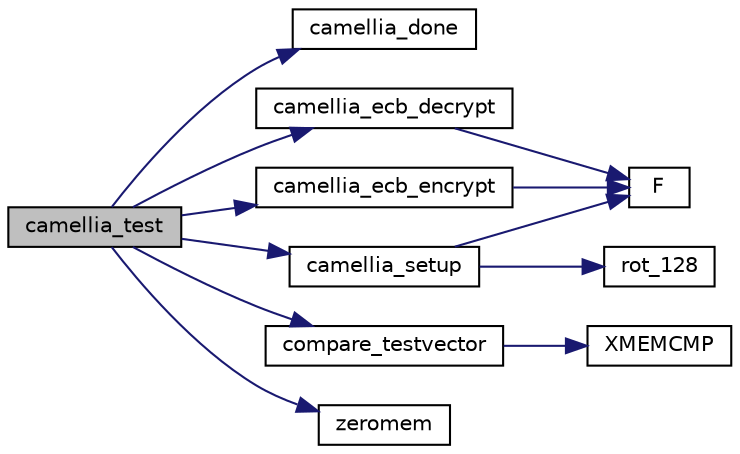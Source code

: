 digraph "camellia_test"
{
 // LATEX_PDF_SIZE
  edge [fontname="Helvetica",fontsize="10",labelfontname="Helvetica",labelfontsize="10"];
  node [fontname="Helvetica",fontsize="10",shape=record];
  rankdir="LR";
  Node18 [label="camellia_test",height=0.2,width=0.4,color="black", fillcolor="grey75", style="filled", fontcolor="black",tooltip=" "];
  Node18 -> Node19 [color="midnightblue",fontsize="10",style="solid",fontname="Helvetica"];
  Node19 [label="camellia_done",height=0.2,width=0.4,color="black", fillcolor="white", style="filled",URL="$camellia_8c.html#a94b1aaf8f9675b369ecf5eea9affd840",tooltip=" "];
  Node18 -> Node20 [color="midnightblue",fontsize="10",style="solid",fontname="Helvetica"];
  Node20 [label="camellia_ecb_decrypt",height=0.2,width=0.4,color="black", fillcolor="white", style="filled",URL="$camellia_8c.html#aea19af8e03ef94a0778611279141164c",tooltip=" "];
  Node20 -> Node21 [color="midnightblue",fontsize="10",style="solid",fontname="Helvetica"];
  Node21 [label="F",height=0.2,width=0.4,color="black", fillcolor="white", style="filled",URL="$camellia_8c.html#aa64e124c7480791e82c5254ab4f24269",tooltip=" "];
  Node18 -> Node22 [color="midnightblue",fontsize="10",style="solid",fontname="Helvetica"];
  Node22 [label="camellia_ecb_encrypt",height=0.2,width=0.4,color="black", fillcolor="white", style="filled",URL="$camellia_8c.html#af8d2418cb96a06564119207d21e3db20",tooltip=" "];
  Node22 -> Node21 [color="midnightblue",fontsize="10",style="solid",fontname="Helvetica"];
  Node18 -> Node23 [color="midnightblue",fontsize="10",style="solid",fontname="Helvetica"];
  Node23 [label="camellia_setup",height=0.2,width=0.4,color="black", fillcolor="white", style="filled",URL="$camellia_8c.html#a74770275e140160c3bb4b89e7b5d3e88",tooltip=" "];
  Node23 -> Node21 [color="midnightblue",fontsize="10",style="solid",fontname="Helvetica"];
  Node23 -> Node24 [color="midnightblue",fontsize="10",style="solid",fontname="Helvetica"];
  Node24 [label="rot_128",height=0.2,width=0.4,color="black", fillcolor="white", style="filled",URL="$camellia_8c.html#ae6c81ba6235f122b26dc9a9d64705167",tooltip=" "];
  Node18 -> Node25 [color="midnightblue",fontsize="10",style="solid",fontname="Helvetica"];
  Node25 [label="compare_testvector",height=0.2,width=0.4,color="black", fillcolor="white", style="filled",URL="$tomcrypt__misc_8h.html#a7764a7f27897c6182335752df00b5f8e",tooltip="Compare two test-vectors."];
  Node25 -> Node26 [color="midnightblue",fontsize="10",style="solid",fontname="Helvetica"];
  Node26 [label="XMEMCMP",height=0.2,width=0.4,color="black", fillcolor="white", style="filled",URL="$tomcrypt__cfg_8h.html#a372b974ec0ac07abcd55297554fe540f",tooltip=" "];
  Node18 -> Node27 [color="midnightblue",fontsize="10",style="solid",fontname="Helvetica"];
  Node27 [label="zeromem",height=0.2,width=0.4,color="black", fillcolor="white", style="filled",URL="$tomcrypt__misc_8h.html#a63b6e188713790263bfd3612fe8b398f",tooltip="Zero a block of memory."];
}
